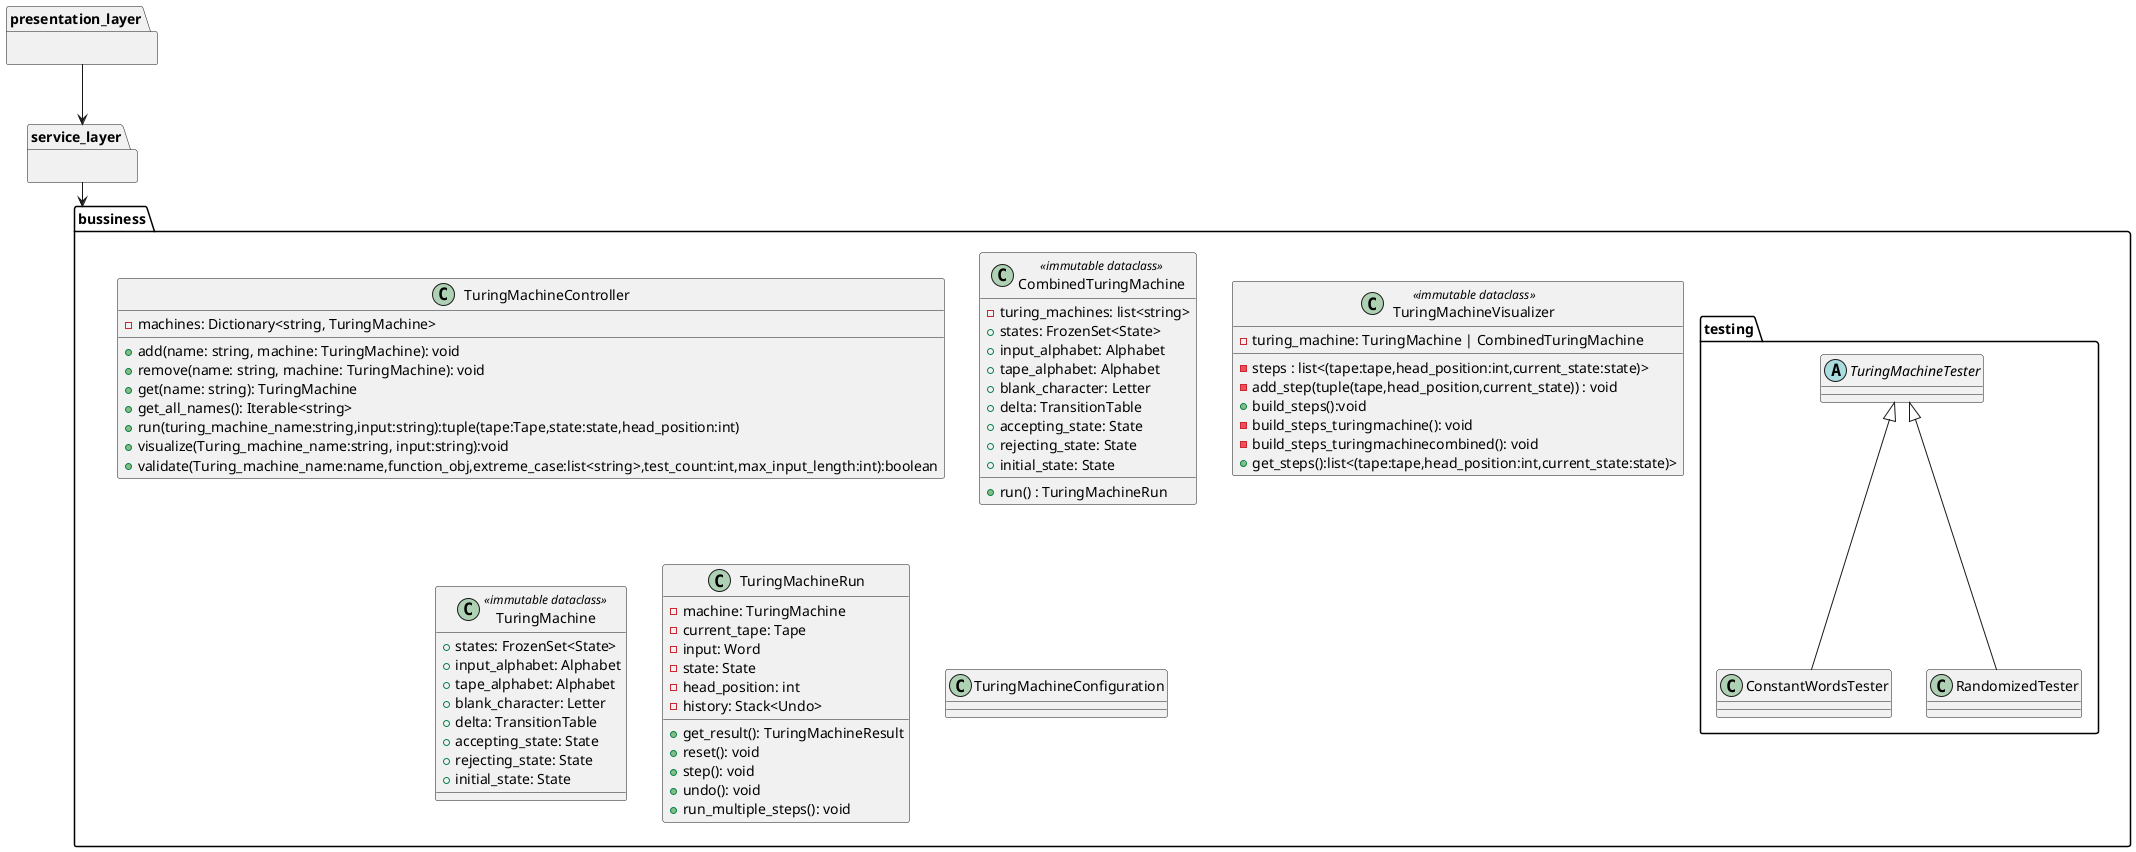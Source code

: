 @startuml



package bussiness {
    class TuringMachineController {
        - machines: Dictionary<string, TuringMachine>

        + add(name: string, machine: TuringMachine): void
        + remove(name: string, machine: TuringMachine): void
        + get(name: string): TuringMachine
        + get_all_names(): Iterable<string>
        + run(turing_machine_name:string,input:string):tuple(tape:Tape,state:state,head_position:int)
        +visualize(Turing_machine_name:string, input:string):void
        +validate(Turing_machine_name:name,function_obj,extreme_case:list<string>,test_count:int,max_input_length:int):boolean

    }


 class CombinedTuringMachine <<immutable dataclass>> {
        -turing_machines: list<string>
        +run() : TuringMachineRun
        + states: FrozenSet<State>
        + input_alphabet: Alphabet
        + tape_alphabet: Alphabet
        + blank_character: Letter
        + delta: TransitionTable
        + accepting_state: State
        + rejecting_state: State
        + initial_state: State

    }


     class TuringMachineVisualizer <<immutable dataclass>> {
        -turing_machine: TuringMachine | CombinedTuringMachine
        -steps : list<(tape:tape,head_position:int,current_state:state)>
        -add_step(tuple(tape,head_position,current_state)) : void
        +build_steps():void
        -build_steps_turingmachine(): void
        -build_steps_turingmachinecombined(): void
        +get_steps():list<(tape:tape,head_position:int,current_state:state)>
    }

    class TuringMachine <<immutable dataclass>> {
        + states: FrozenSet<State>
        + input_alphabet: Alphabet
        + tape_alphabet: Alphabet
        + blank_character: Letter
        + delta: TransitionTable
        + accepting_state: State
        + rejecting_state: State
        + initial_state: State

    }

    class TuringMachineRun {
       - machine: TuringMachine
       - current_tape: Tape
       - input: Word
       - state: State
       - head_position: int
       - history: Stack<Undo>

       + get_result(): TuringMachineResult
       + reset(): void
       + step(): void
       + undo(): void
       + run_multiple_steps(): void
    }

    class TuringMachineConfiguration {

    }

package testing {
    abstract class TuringMachineTester {

    }

    class ConstantWordsTester {

    }

    class RandomizedTester {

    }

    ConstantWordsTester -u-|> TuringMachineTester
    RandomizedTester -u-|> TuringMachineTester

    }
}


package service_layer {

}

package presentation_layer {

}

service_layer -d-> bussiness
presentation_layer -d-> service_layer

@enduml
